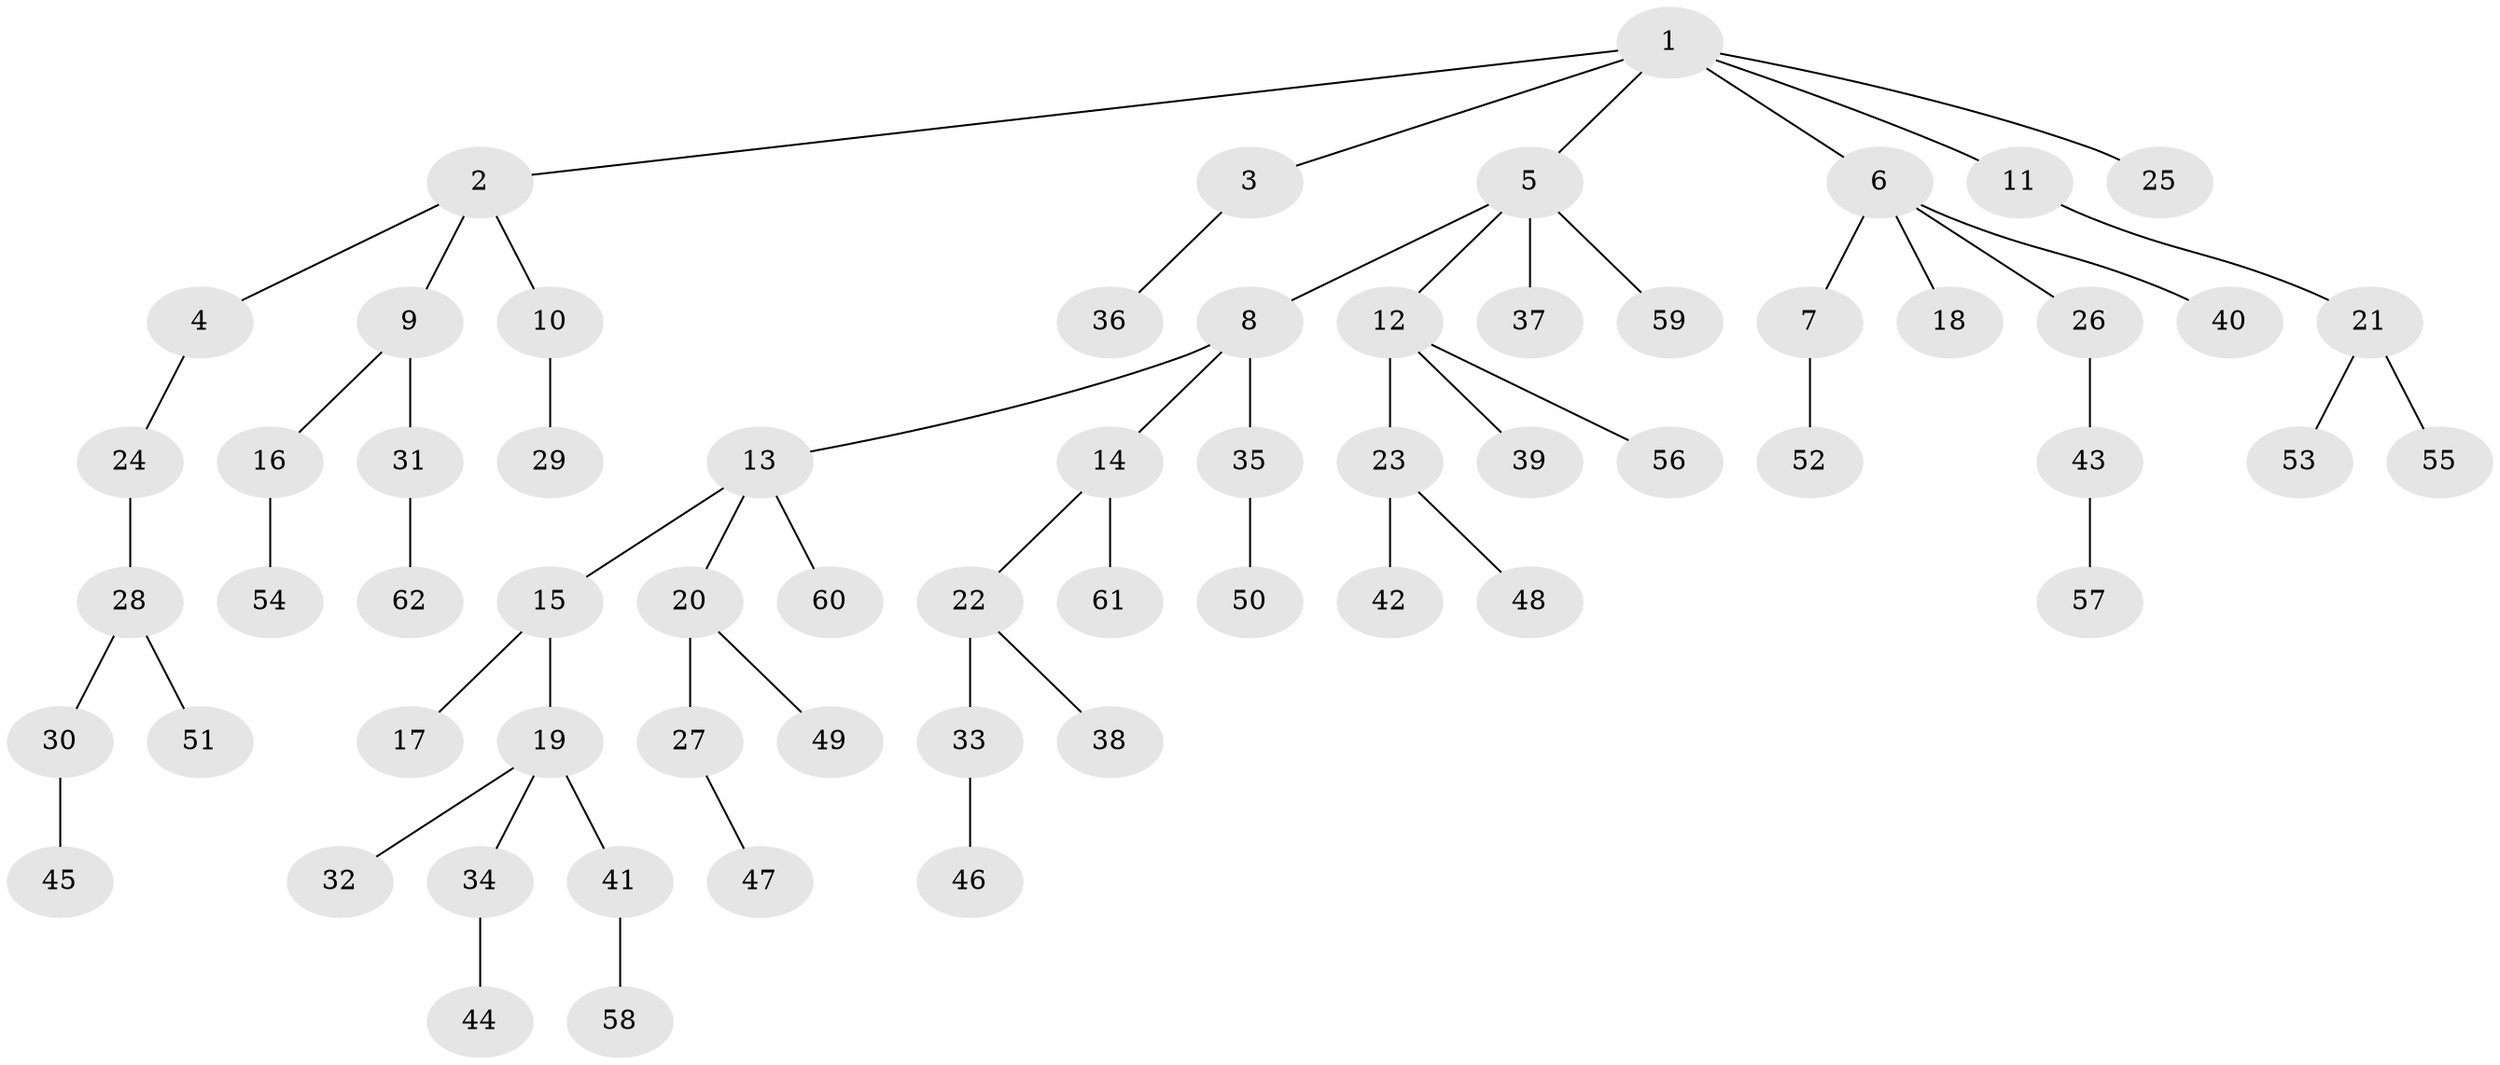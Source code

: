 // coarse degree distribution, {4: 0.10526315789473684, 2: 0.2631578947368421, 3: 0.15789473684210525, 1: 0.47368421052631576}
// Generated by graph-tools (version 1.1) at 2025/51/03/04/25 22:51:35]
// undirected, 62 vertices, 61 edges
graph export_dot {
  node [color=gray90,style=filled];
  1;
  2;
  3;
  4;
  5;
  6;
  7;
  8;
  9;
  10;
  11;
  12;
  13;
  14;
  15;
  16;
  17;
  18;
  19;
  20;
  21;
  22;
  23;
  24;
  25;
  26;
  27;
  28;
  29;
  30;
  31;
  32;
  33;
  34;
  35;
  36;
  37;
  38;
  39;
  40;
  41;
  42;
  43;
  44;
  45;
  46;
  47;
  48;
  49;
  50;
  51;
  52;
  53;
  54;
  55;
  56;
  57;
  58;
  59;
  60;
  61;
  62;
  1 -- 2;
  1 -- 3;
  1 -- 5;
  1 -- 6;
  1 -- 11;
  1 -- 25;
  2 -- 4;
  2 -- 9;
  2 -- 10;
  3 -- 36;
  4 -- 24;
  5 -- 8;
  5 -- 12;
  5 -- 37;
  5 -- 59;
  6 -- 7;
  6 -- 18;
  6 -- 26;
  6 -- 40;
  7 -- 52;
  8 -- 13;
  8 -- 14;
  8 -- 35;
  9 -- 16;
  9 -- 31;
  10 -- 29;
  11 -- 21;
  12 -- 23;
  12 -- 39;
  12 -- 56;
  13 -- 15;
  13 -- 20;
  13 -- 60;
  14 -- 22;
  14 -- 61;
  15 -- 17;
  15 -- 19;
  16 -- 54;
  19 -- 32;
  19 -- 34;
  19 -- 41;
  20 -- 27;
  20 -- 49;
  21 -- 53;
  21 -- 55;
  22 -- 33;
  22 -- 38;
  23 -- 42;
  23 -- 48;
  24 -- 28;
  26 -- 43;
  27 -- 47;
  28 -- 30;
  28 -- 51;
  30 -- 45;
  31 -- 62;
  33 -- 46;
  34 -- 44;
  35 -- 50;
  41 -- 58;
  43 -- 57;
}
